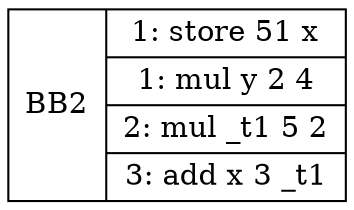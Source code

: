 digraph G {
bb2 [shape=record, label="<b>BB2 | {
1: store 51 x|1: mul y 2 4|2: mul _t1 5 2|3: add x 3 _t1}"];
}
